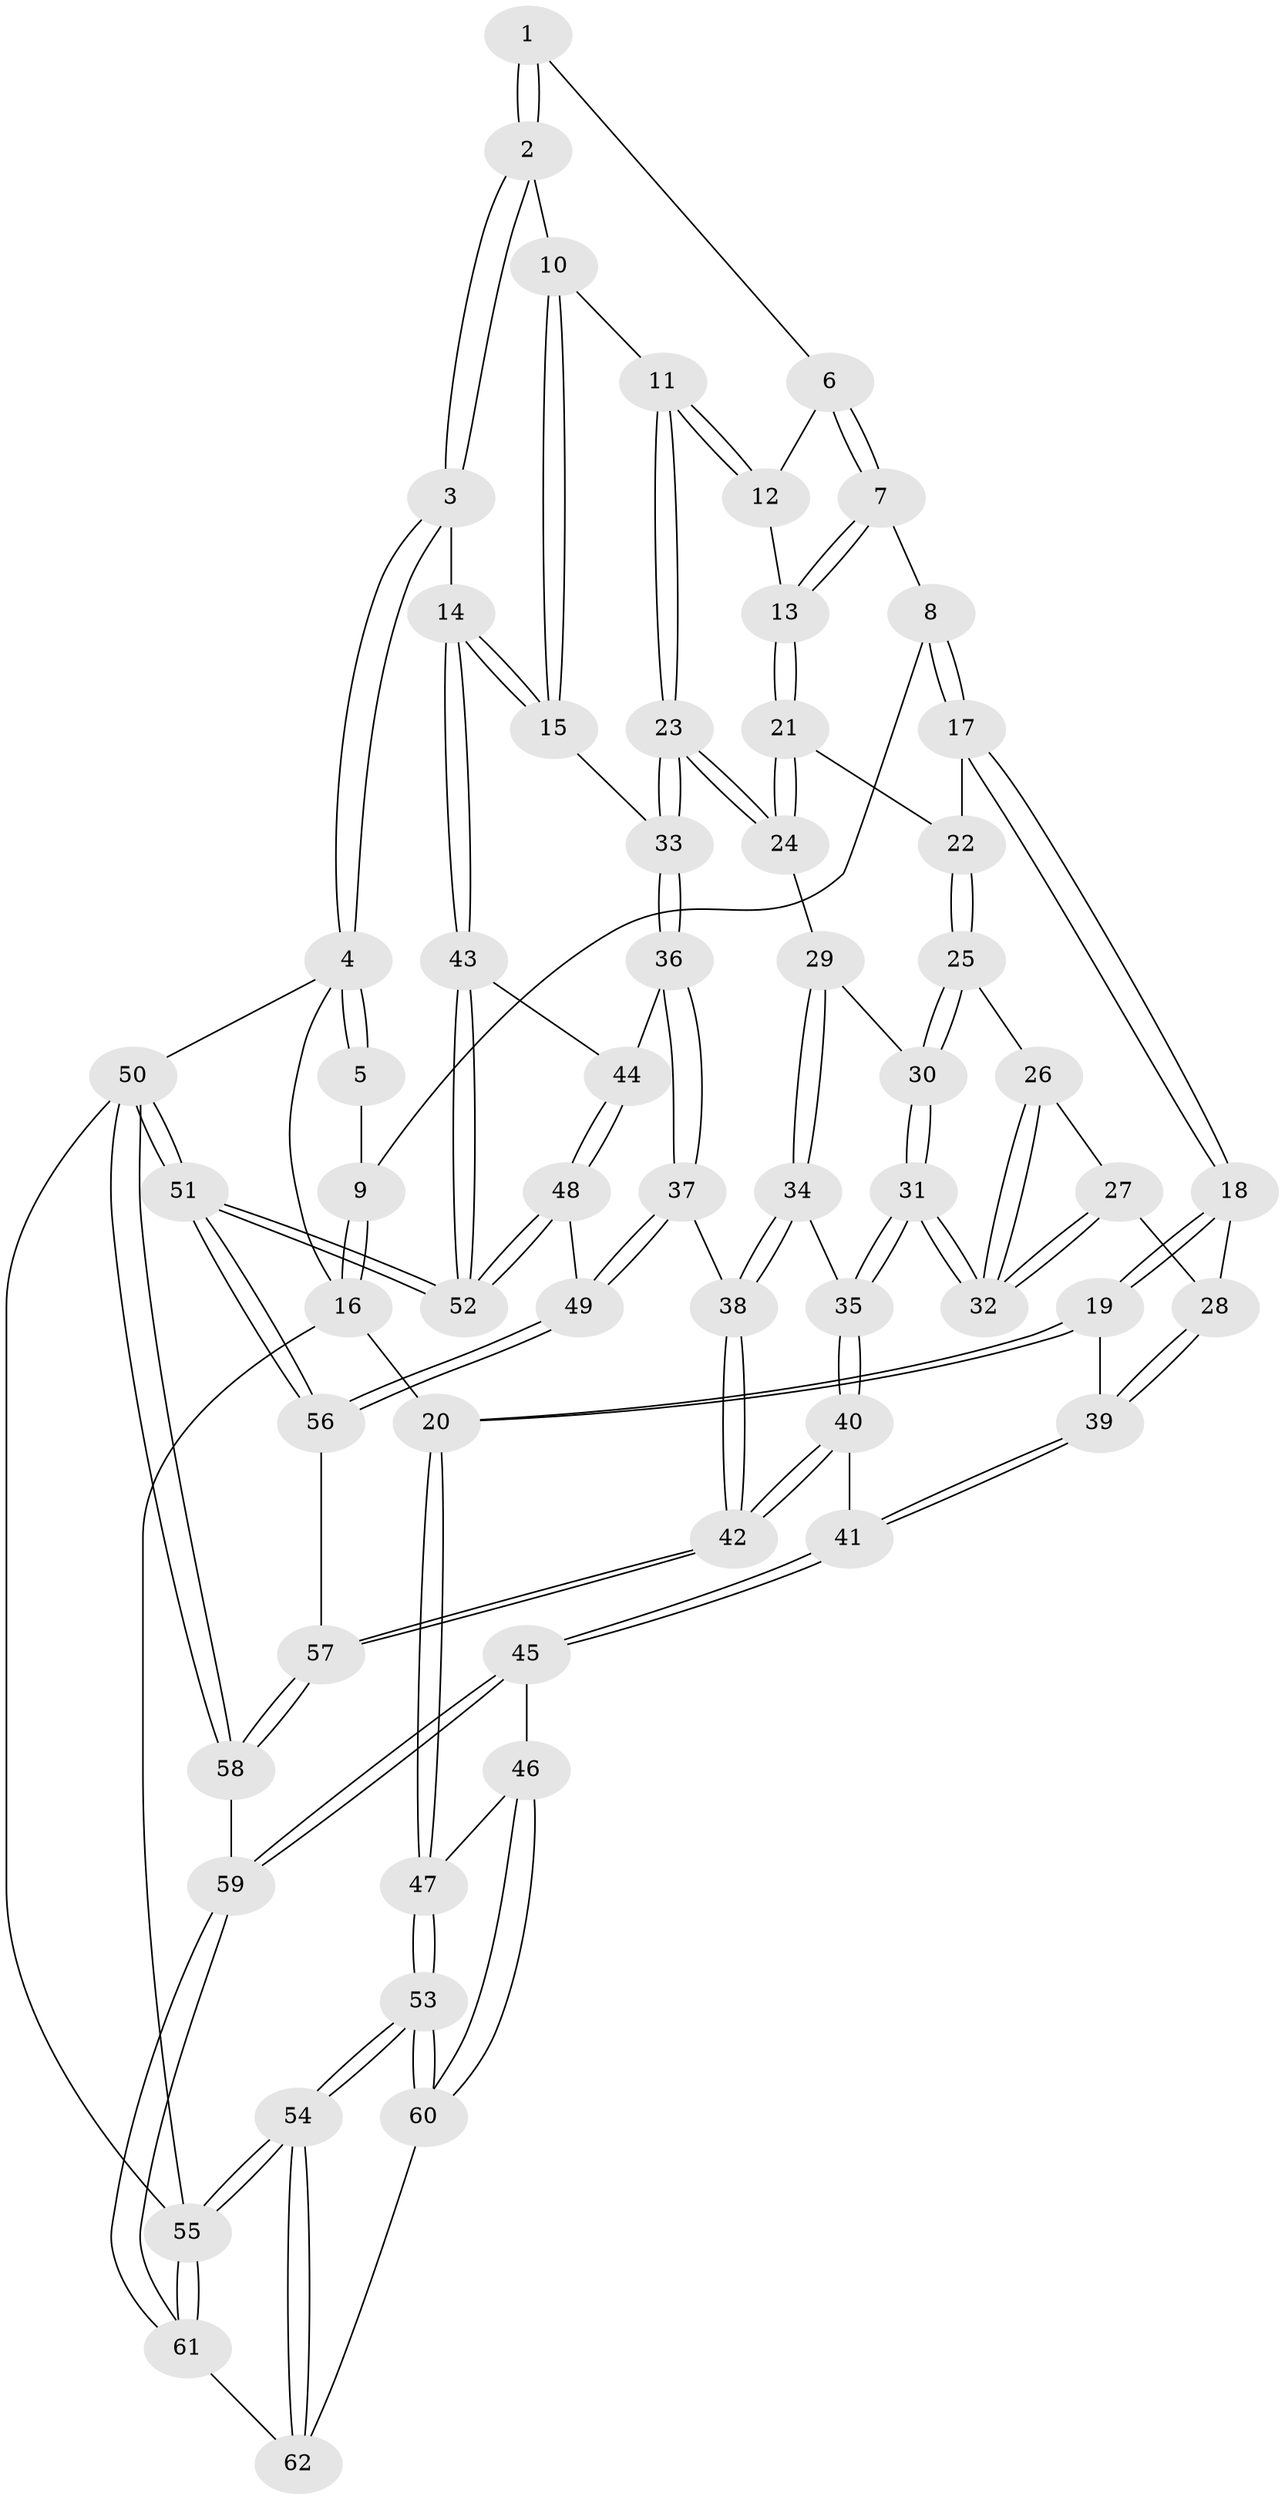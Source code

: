 // Generated by graph-tools (version 1.1) at 2025/01/03/09/25 05:01:22]
// undirected, 62 vertices, 152 edges
graph export_dot {
graph [start="1"]
  node [color=gray90,style=filled];
  1 [pos="+0.7978319753226654+0.07580475816531392"];
  2 [pos="+0.9769393967361978+0.1410593224076303"];
  3 [pos="+1+0.0444732000729875"];
  4 [pos="+1+0"];
  5 [pos="+0.6863404333274861+0"];
  6 [pos="+0.786750340362722+0.12918992920406802"];
  7 [pos="+0.5717186937603108+0.2065723319849743"];
  8 [pos="+0.3364533520511502+0"];
  9 [pos="+0.33401627606042356+0"];
  10 [pos="+0.9224988996178142+0.24810343580118122"];
  11 [pos="+0.795519294001738+0.3141419343762513"];
  12 [pos="+0.7826956974105331+0.16080814120333745"];
  13 [pos="+0.5907995092793654+0.23332332551113863"];
  14 [pos="+1+0.43425478206914886"];
  15 [pos="+1+0.4171343088911929"];
  16 [pos="+0+0"];
  17 [pos="+0.3218505723851712+0.11040036789663212"];
  18 [pos="+0.2963628108721344+0.22357435283964236"];
  19 [pos="+0+0.454679435020024"];
  20 [pos="+0+0.4642106280288769"];
  21 [pos="+0.6003834442284184+0.25460703165540827"];
  22 [pos="+0.49020224879445284+0.3436048407811572"];
  23 [pos="+0.7824581246615209+0.34560649075975"];
  24 [pos="+0.6735286364079639+0.35326245246515764"];
  25 [pos="+0.4926873410796943+0.36693539027256206"];
  26 [pos="+0.47557177299050934+0.38076497812601884"];
  27 [pos="+0.3803328855156525+0.40356496960901117"];
  28 [pos="+0.3244134852979153+0.3962857630732873"];
  29 [pos="+0.6608758630864072+0.36863567185959495"];
  30 [pos="+0.5385391228241073+0.3846704883383585"];
  31 [pos="+0.5024799768834364+0.4942476206910652"];
  32 [pos="+0.49673279397715914+0.48682833615194926"];
  33 [pos="+0.8562401130595231+0.43869943131518785"];
  34 [pos="+0.6280093619057865+0.4718696619405284"];
  35 [pos="+0.5108216001753262+0.5170295738687642"];
  36 [pos="+0.8429032471734466+0.4904757014055826"];
  37 [pos="+0.7548250886737741+0.6190493549457182"];
  38 [pos="+0.7155241321347939+0.626345298960939"];
  39 [pos="+0.27685716002752603+0.5213461196251815"];
  40 [pos="+0.45918938966147016+0.6250958471181851"];
  41 [pos="+0.31327559013520156+0.5995501801305646"];
  42 [pos="+0.5732198150875035+0.7481308250324039"];
  43 [pos="+1+0.5121393307293297"];
  44 [pos="+0.9591091075711654+0.6148200854680382"];
  45 [pos="+0.2828315557290121+0.6481833964085237"];
  46 [pos="+0.15549979752796034+0.7456891124241387"];
  47 [pos="+0+0.5094186636393273"];
  48 [pos="+0.9020149920217639+0.7103526353290072"];
  49 [pos="+0.8720896413124335+0.7170549988382666"];
  50 [pos="+1+1"];
  51 [pos="+1+1"];
  52 [pos="+1+0.9190034585198533"];
  53 [pos="+0+0.8176505520583981"];
  54 [pos="+0+1"];
  55 [pos="+0+1"];
  56 [pos="+0.8363434683802062+0.8351292707897401"];
  57 [pos="+0.5724984175990223+0.9109654630870455"];
  58 [pos="+0.5004214827729982+1"];
  59 [pos="+0.4600548343210446+1"];
  60 [pos="+0.14742766831374382+0.8078748367302921"];
  61 [pos="+0.43468654552081953+1"];
  62 [pos="+0.15303238162987948+0.8286213394037739"];
  1 -- 2;
  1 -- 2;
  1 -- 6;
  2 -- 3;
  2 -- 3;
  2 -- 10;
  3 -- 4;
  3 -- 4;
  3 -- 14;
  4 -- 5;
  4 -- 5;
  4 -- 16;
  4 -- 50;
  5 -- 9;
  6 -- 7;
  6 -- 7;
  6 -- 12;
  7 -- 8;
  7 -- 13;
  7 -- 13;
  8 -- 9;
  8 -- 17;
  8 -- 17;
  9 -- 16;
  9 -- 16;
  10 -- 11;
  10 -- 15;
  10 -- 15;
  11 -- 12;
  11 -- 12;
  11 -- 23;
  11 -- 23;
  12 -- 13;
  13 -- 21;
  13 -- 21;
  14 -- 15;
  14 -- 15;
  14 -- 43;
  14 -- 43;
  15 -- 33;
  16 -- 20;
  16 -- 55;
  17 -- 18;
  17 -- 18;
  17 -- 22;
  18 -- 19;
  18 -- 19;
  18 -- 28;
  19 -- 20;
  19 -- 20;
  19 -- 39;
  20 -- 47;
  20 -- 47;
  21 -- 22;
  21 -- 24;
  21 -- 24;
  22 -- 25;
  22 -- 25;
  23 -- 24;
  23 -- 24;
  23 -- 33;
  23 -- 33;
  24 -- 29;
  25 -- 26;
  25 -- 30;
  25 -- 30;
  26 -- 27;
  26 -- 32;
  26 -- 32;
  27 -- 28;
  27 -- 32;
  27 -- 32;
  28 -- 39;
  28 -- 39;
  29 -- 30;
  29 -- 34;
  29 -- 34;
  30 -- 31;
  30 -- 31;
  31 -- 32;
  31 -- 32;
  31 -- 35;
  31 -- 35;
  33 -- 36;
  33 -- 36;
  34 -- 35;
  34 -- 38;
  34 -- 38;
  35 -- 40;
  35 -- 40;
  36 -- 37;
  36 -- 37;
  36 -- 44;
  37 -- 38;
  37 -- 49;
  37 -- 49;
  38 -- 42;
  38 -- 42;
  39 -- 41;
  39 -- 41;
  40 -- 41;
  40 -- 42;
  40 -- 42;
  41 -- 45;
  41 -- 45;
  42 -- 57;
  42 -- 57;
  43 -- 44;
  43 -- 52;
  43 -- 52;
  44 -- 48;
  44 -- 48;
  45 -- 46;
  45 -- 59;
  45 -- 59;
  46 -- 47;
  46 -- 60;
  46 -- 60;
  47 -- 53;
  47 -- 53;
  48 -- 49;
  48 -- 52;
  48 -- 52;
  49 -- 56;
  49 -- 56;
  50 -- 51;
  50 -- 51;
  50 -- 58;
  50 -- 58;
  50 -- 55;
  51 -- 52;
  51 -- 52;
  51 -- 56;
  51 -- 56;
  53 -- 54;
  53 -- 54;
  53 -- 60;
  53 -- 60;
  54 -- 55;
  54 -- 55;
  54 -- 62;
  54 -- 62;
  55 -- 61;
  55 -- 61;
  56 -- 57;
  57 -- 58;
  57 -- 58;
  58 -- 59;
  59 -- 61;
  59 -- 61;
  60 -- 62;
  61 -- 62;
}
